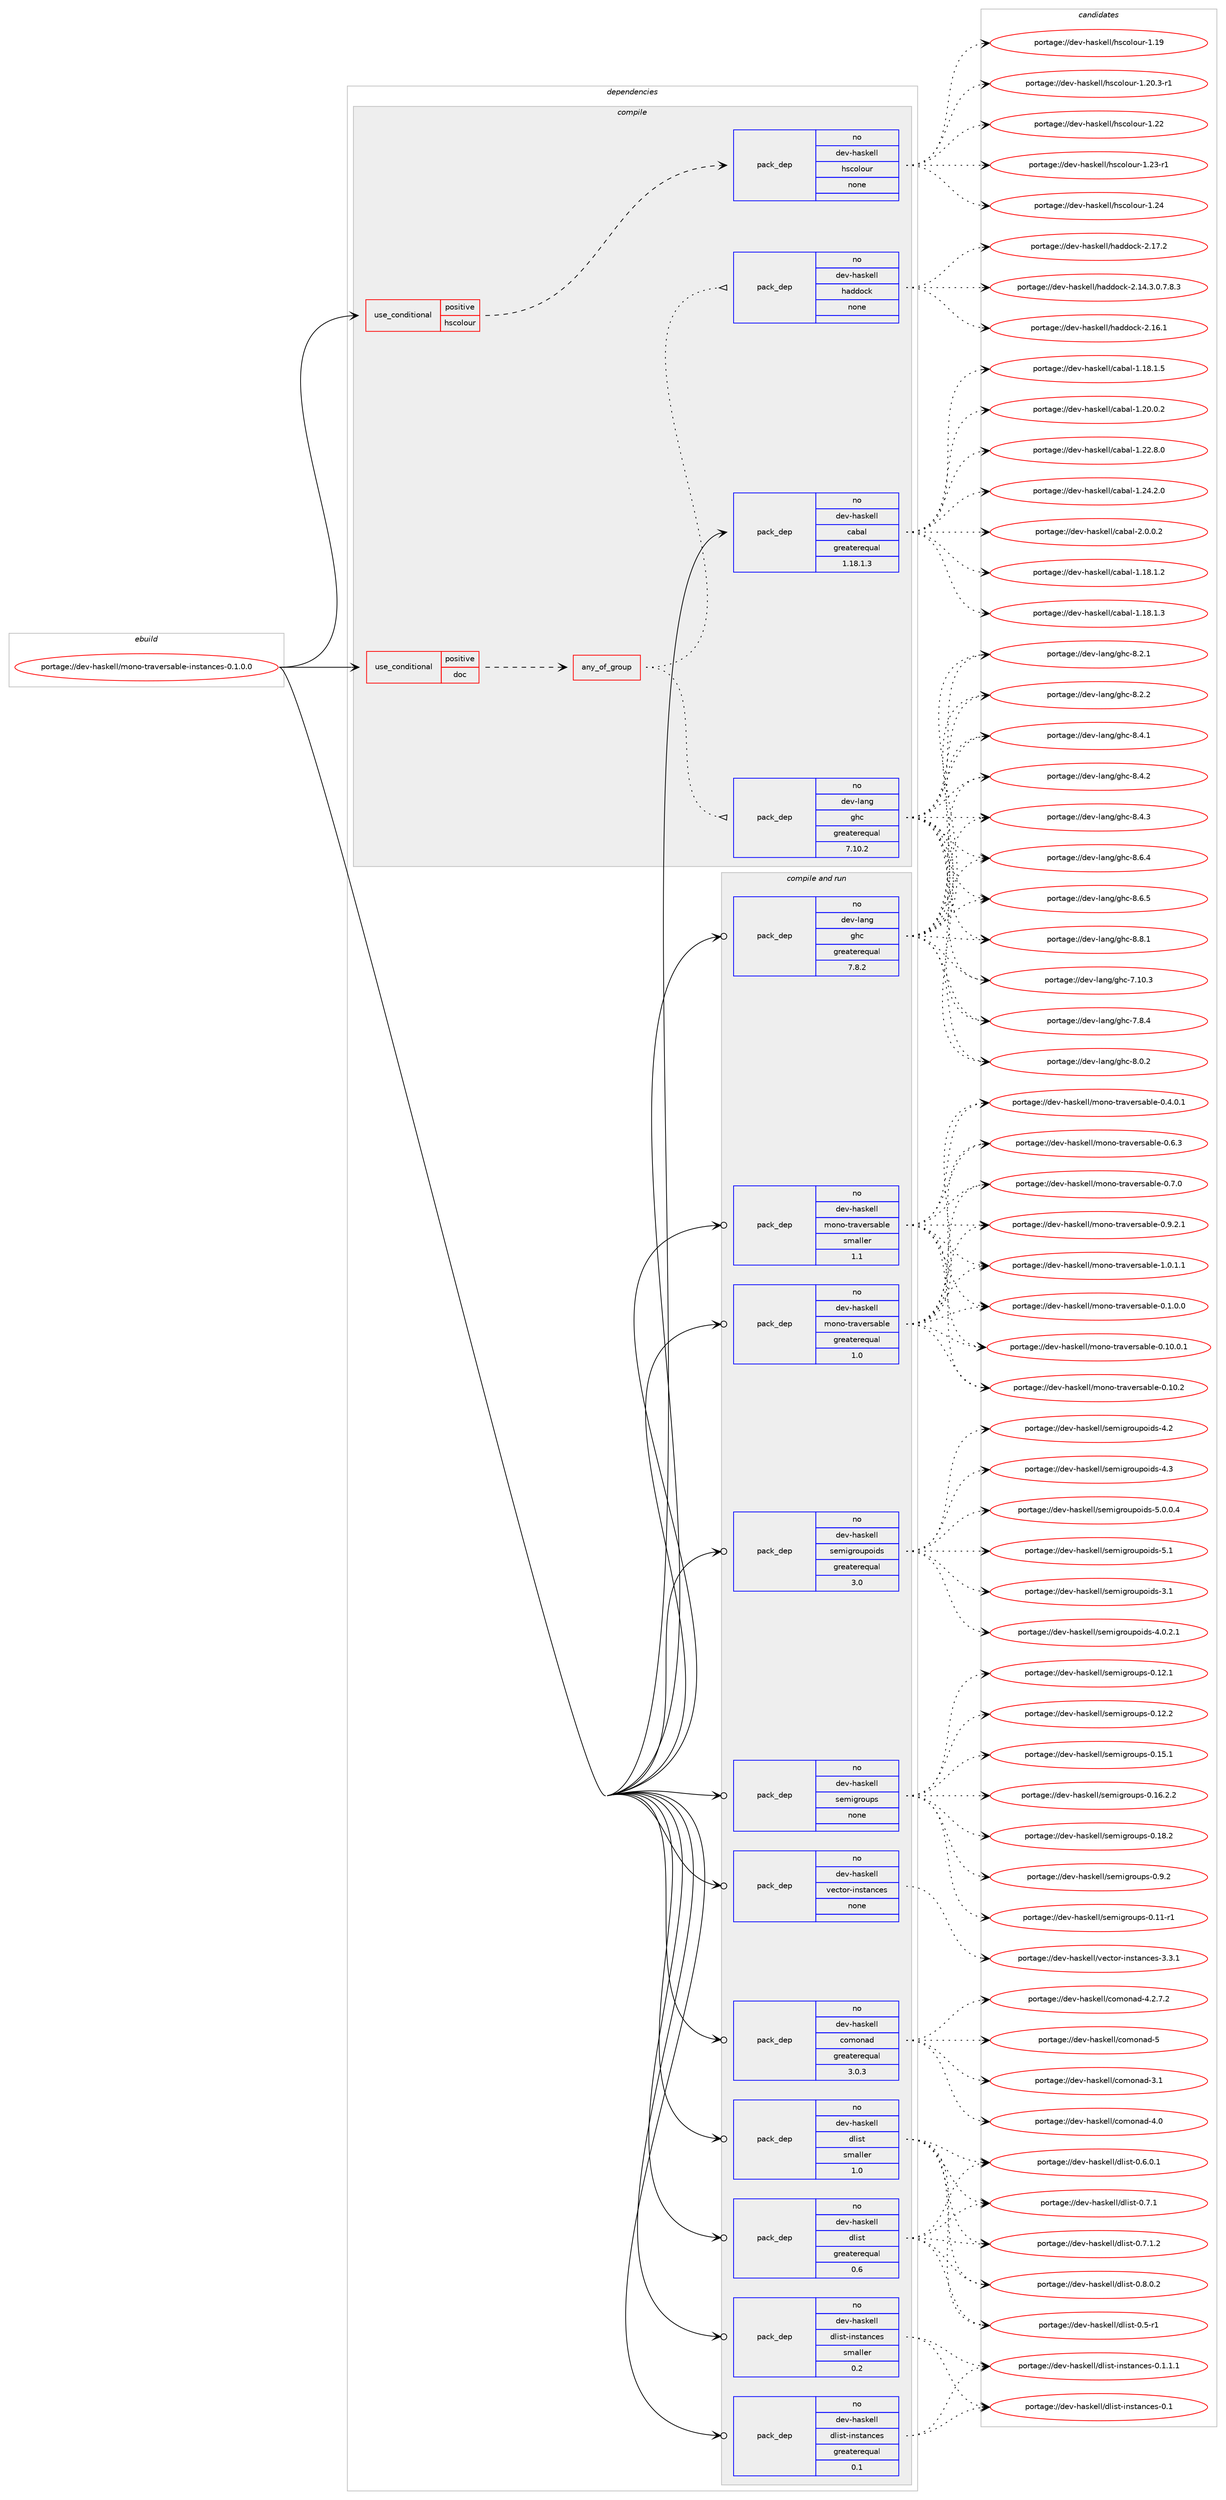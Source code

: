 digraph prolog {

# *************
# Graph options
# *************

newrank=true;
concentrate=true;
compound=true;
graph [rankdir=LR,fontname=Helvetica,fontsize=10,ranksep=1.5];#, ranksep=2.5, nodesep=0.2];
edge  [arrowhead=vee];
node  [fontname=Helvetica,fontsize=10];

# **********
# The ebuild
# **********

subgraph cluster_leftcol {
color=gray;
rank=same;
label=<<i>ebuild</i>>;
id [label="portage://dev-haskell/mono-traversable-instances-0.1.0.0", color=red, width=4, href="../dev-haskell/mono-traversable-instances-0.1.0.0.svg"];
}

# ****************
# The dependencies
# ****************

subgraph cluster_midcol {
color=gray;
label=<<i>dependencies</i>>;
subgraph cluster_compile {
fillcolor="#eeeeee";
style=filled;
label=<<i>compile</i>>;
subgraph cond16291 {
dependency75098 [label=<<TABLE BORDER="0" CELLBORDER="1" CELLSPACING="0" CELLPADDING="4"><TR><TD ROWSPAN="3" CELLPADDING="10">use_conditional</TD></TR><TR><TD>positive</TD></TR><TR><TD>doc</TD></TR></TABLE>>, shape=none, color=red];
subgraph any2058 {
dependency75099 [label=<<TABLE BORDER="0" CELLBORDER="1" CELLSPACING="0" CELLPADDING="4"><TR><TD CELLPADDING="10">any_of_group</TD></TR></TABLE>>, shape=none, color=red];subgraph pack56692 {
dependency75100 [label=<<TABLE BORDER="0" CELLBORDER="1" CELLSPACING="0" CELLPADDING="4" WIDTH="220"><TR><TD ROWSPAN="6" CELLPADDING="30">pack_dep</TD></TR><TR><TD WIDTH="110">no</TD></TR><TR><TD>dev-haskell</TD></TR><TR><TD>haddock</TD></TR><TR><TD>none</TD></TR><TR><TD></TD></TR></TABLE>>, shape=none, color=blue];
}
dependency75099:e -> dependency75100:w [weight=20,style="dotted",arrowhead="oinv"];
subgraph pack56693 {
dependency75101 [label=<<TABLE BORDER="0" CELLBORDER="1" CELLSPACING="0" CELLPADDING="4" WIDTH="220"><TR><TD ROWSPAN="6" CELLPADDING="30">pack_dep</TD></TR><TR><TD WIDTH="110">no</TD></TR><TR><TD>dev-lang</TD></TR><TR><TD>ghc</TD></TR><TR><TD>greaterequal</TD></TR><TR><TD>7.10.2</TD></TR></TABLE>>, shape=none, color=blue];
}
dependency75099:e -> dependency75101:w [weight=20,style="dotted",arrowhead="oinv"];
}
dependency75098:e -> dependency75099:w [weight=20,style="dashed",arrowhead="vee"];
}
id:e -> dependency75098:w [weight=20,style="solid",arrowhead="vee"];
subgraph cond16292 {
dependency75102 [label=<<TABLE BORDER="0" CELLBORDER="1" CELLSPACING="0" CELLPADDING="4"><TR><TD ROWSPAN="3" CELLPADDING="10">use_conditional</TD></TR><TR><TD>positive</TD></TR><TR><TD>hscolour</TD></TR></TABLE>>, shape=none, color=red];
subgraph pack56694 {
dependency75103 [label=<<TABLE BORDER="0" CELLBORDER="1" CELLSPACING="0" CELLPADDING="4" WIDTH="220"><TR><TD ROWSPAN="6" CELLPADDING="30">pack_dep</TD></TR><TR><TD WIDTH="110">no</TD></TR><TR><TD>dev-haskell</TD></TR><TR><TD>hscolour</TD></TR><TR><TD>none</TD></TR><TR><TD></TD></TR></TABLE>>, shape=none, color=blue];
}
dependency75102:e -> dependency75103:w [weight=20,style="dashed",arrowhead="vee"];
}
id:e -> dependency75102:w [weight=20,style="solid",arrowhead="vee"];
subgraph pack56695 {
dependency75104 [label=<<TABLE BORDER="0" CELLBORDER="1" CELLSPACING="0" CELLPADDING="4" WIDTH="220"><TR><TD ROWSPAN="6" CELLPADDING="30">pack_dep</TD></TR><TR><TD WIDTH="110">no</TD></TR><TR><TD>dev-haskell</TD></TR><TR><TD>cabal</TD></TR><TR><TD>greaterequal</TD></TR><TR><TD>1.18.1.3</TD></TR></TABLE>>, shape=none, color=blue];
}
id:e -> dependency75104:w [weight=20,style="solid",arrowhead="vee"];
}
subgraph cluster_compileandrun {
fillcolor="#eeeeee";
style=filled;
label=<<i>compile and run</i>>;
subgraph pack56696 {
dependency75105 [label=<<TABLE BORDER="0" CELLBORDER="1" CELLSPACING="0" CELLPADDING="4" WIDTH="220"><TR><TD ROWSPAN="6" CELLPADDING="30">pack_dep</TD></TR><TR><TD WIDTH="110">no</TD></TR><TR><TD>dev-haskell</TD></TR><TR><TD>comonad</TD></TR><TR><TD>greaterequal</TD></TR><TR><TD>3.0.3</TD></TR></TABLE>>, shape=none, color=blue];
}
id:e -> dependency75105:w [weight=20,style="solid",arrowhead="odotvee"];
subgraph pack56697 {
dependency75106 [label=<<TABLE BORDER="0" CELLBORDER="1" CELLSPACING="0" CELLPADDING="4" WIDTH="220"><TR><TD ROWSPAN="6" CELLPADDING="30">pack_dep</TD></TR><TR><TD WIDTH="110">no</TD></TR><TR><TD>dev-haskell</TD></TR><TR><TD>dlist</TD></TR><TR><TD>greaterequal</TD></TR><TR><TD>0.6</TD></TR></TABLE>>, shape=none, color=blue];
}
id:e -> dependency75106:w [weight=20,style="solid",arrowhead="odotvee"];
subgraph pack56698 {
dependency75107 [label=<<TABLE BORDER="0" CELLBORDER="1" CELLSPACING="0" CELLPADDING="4" WIDTH="220"><TR><TD ROWSPAN="6" CELLPADDING="30">pack_dep</TD></TR><TR><TD WIDTH="110">no</TD></TR><TR><TD>dev-haskell</TD></TR><TR><TD>dlist</TD></TR><TR><TD>smaller</TD></TR><TR><TD>1.0</TD></TR></TABLE>>, shape=none, color=blue];
}
id:e -> dependency75107:w [weight=20,style="solid",arrowhead="odotvee"];
subgraph pack56699 {
dependency75108 [label=<<TABLE BORDER="0" CELLBORDER="1" CELLSPACING="0" CELLPADDING="4" WIDTH="220"><TR><TD ROWSPAN="6" CELLPADDING="30">pack_dep</TD></TR><TR><TD WIDTH="110">no</TD></TR><TR><TD>dev-haskell</TD></TR><TR><TD>dlist-instances</TD></TR><TR><TD>greaterequal</TD></TR><TR><TD>0.1</TD></TR></TABLE>>, shape=none, color=blue];
}
id:e -> dependency75108:w [weight=20,style="solid",arrowhead="odotvee"];
subgraph pack56700 {
dependency75109 [label=<<TABLE BORDER="0" CELLBORDER="1" CELLSPACING="0" CELLPADDING="4" WIDTH="220"><TR><TD ROWSPAN="6" CELLPADDING="30">pack_dep</TD></TR><TR><TD WIDTH="110">no</TD></TR><TR><TD>dev-haskell</TD></TR><TR><TD>dlist-instances</TD></TR><TR><TD>smaller</TD></TR><TR><TD>0.2</TD></TR></TABLE>>, shape=none, color=blue];
}
id:e -> dependency75109:w [weight=20,style="solid",arrowhead="odotvee"];
subgraph pack56701 {
dependency75110 [label=<<TABLE BORDER="0" CELLBORDER="1" CELLSPACING="0" CELLPADDING="4" WIDTH="220"><TR><TD ROWSPAN="6" CELLPADDING="30">pack_dep</TD></TR><TR><TD WIDTH="110">no</TD></TR><TR><TD>dev-haskell</TD></TR><TR><TD>mono-traversable</TD></TR><TR><TD>greaterequal</TD></TR><TR><TD>1.0</TD></TR></TABLE>>, shape=none, color=blue];
}
id:e -> dependency75110:w [weight=20,style="solid",arrowhead="odotvee"];
subgraph pack56702 {
dependency75111 [label=<<TABLE BORDER="0" CELLBORDER="1" CELLSPACING="0" CELLPADDING="4" WIDTH="220"><TR><TD ROWSPAN="6" CELLPADDING="30">pack_dep</TD></TR><TR><TD WIDTH="110">no</TD></TR><TR><TD>dev-haskell</TD></TR><TR><TD>mono-traversable</TD></TR><TR><TD>smaller</TD></TR><TR><TD>1.1</TD></TR></TABLE>>, shape=none, color=blue];
}
id:e -> dependency75111:w [weight=20,style="solid",arrowhead="odotvee"];
subgraph pack56703 {
dependency75112 [label=<<TABLE BORDER="0" CELLBORDER="1" CELLSPACING="0" CELLPADDING="4" WIDTH="220"><TR><TD ROWSPAN="6" CELLPADDING="30">pack_dep</TD></TR><TR><TD WIDTH="110">no</TD></TR><TR><TD>dev-haskell</TD></TR><TR><TD>semigroupoids</TD></TR><TR><TD>greaterequal</TD></TR><TR><TD>3.0</TD></TR></TABLE>>, shape=none, color=blue];
}
id:e -> dependency75112:w [weight=20,style="solid",arrowhead="odotvee"];
subgraph pack56704 {
dependency75113 [label=<<TABLE BORDER="0" CELLBORDER="1" CELLSPACING="0" CELLPADDING="4" WIDTH="220"><TR><TD ROWSPAN="6" CELLPADDING="30">pack_dep</TD></TR><TR><TD WIDTH="110">no</TD></TR><TR><TD>dev-haskell</TD></TR><TR><TD>semigroups</TD></TR><TR><TD>none</TD></TR><TR><TD></TD></TR></TABLE>>, shape=none, color=blue];
}
id:e -> dependency75113:w [weight=20,style="solid",arrowhead="odotvee"];
subgraph pack56705 {
dependency75114 [label=<<TABLE BORDER="0" CELLBORDER="1" CELLSPACING="0" CELLPADDING="4" WIDTH="220"><TR><TD ROWSPAN="6" CELLPADDING="30">pack_dep</TD></TR><TR><TD WIDTH="110">no</TD></TR><TR><TD>dev-haskell</TD></TR><TR><TD>vector-instances</TD></TR><TR><TD>none</TD></TR><TR><TD></TD></TR></TABLE>>, shape=none, color=blue];
}
id:e -> dependency75114:w [weight=20,style="solid",arrowhead="odotvee"];
subgraph pack56706 {
dependency75115 [label=<<TABLE BORDER="0" CELLBORDER="1" CELLSPACING="0" CELLPADDING="4" WIDTH="220"><TR><TD ROWSPAN="6" CELLPADDING="30">pack_dep</TD></TR><TR><TD WIDTH="110">no</TD></TR><TR><TD>dev-lang</TD></TR><TR><TD>ghc</TD></TR><TR><TD>greaterequal</TD></TR><TR><TD>7.8.2</TD></TR></TABLE>>, shape=none, color=blue];
}
id:e -> dependency75115:w [weight=20,style="solid",arrowhead="odotvee"];
}
subgraph cluster_run {
fillcolor="#eeeeee";
style=filled;
label=<<i>run</i>>;
}
}

# **************
# The candidates
# **************

subgraph cluster_choices {
rank=same;
color=gray;
label=<<i>candidates</i>>;

subgraph choice56692 {
color=black;
nodesep=1;
choiceportage1001011184510497115107101108108471049710010011199107455046495246514648465546564651 [label="portage://dev-haskell/haddock-2.14.3.0.7.8.3", color=red, width=4,href="../dev-haskell/haddock-2.14.3.0.7.8.3.svg"];
choiceportage100101118451049711510710110810847104971001001119910745504649544649 [label="portage://dev-haskell/haddock-2.16.1", color=red, width=4,href="../dev-haskell/haddock-2.16.1.svg"];
choiceportage100101118451049711510710110810847104971001001119910745504649554650 [label="portage://dev-haskell/haddock-2.17.2", color=red, width=4,href="../dev-haskell/haddock-2.17.2.svg"];
dependency75100:e -> choiceportage1001011184510497115107101108108471049710010011199107455046495246514648465546564651:w [style=dotted,weight="100"];
dependency75100:e -> choiceportage100101118451049711510710110810847104971001001119910745504649544649:w [style=dotted,weight="100"];
dependency75100:e -> choiceportage100101118451049711510710110810847104971001001119910745504649554650:w [style=dotted,weight="100"];
}
subgraph choice56693 {
color=black;
nodesep=1;
choiceportage1001011184510897110103471031049945554649484651 [label="portage://dev-lang/ghc-7.10.3", color=red, width=4,href="../dev-lang/ghc-7.10.3.svg"];
choiceportage10010111845108971101034710310499455546564652 [label="portage://dev-lang/ghc-7.8.4", color=red, width=4,href="../dev-lang/ghc-7.8.4.svg"];
choiceportage10010111845108971101034710310499455646484650 [label="portage://dev-lang/ghc-8.0.2", color=red, width=4,href="../dev-lang/ghc-8.0.2.svg"];
choiceportage10010111845108971101034710310499455646504649 [label="portage://dev-lang/ghc-8.2.1", color=red, width=4,href="../dev-lang/ghc-8.2.1.svg"];
choiceportage10010111845108971101034710310499455646504650 [label="portage://dev-lang/ghc-8.2.2", color=red, width=4,href="../dev-lang/ghc-8.2.2.svg"];
choiceportage10010111845108971101034710310499455646524649 [label="portage://dev-lang/ghc-8.4.1", color=red, width=4,href="../dev-lang/ghc-8.4.1.svg"];
choiceportage10010111845108971101034710310499455646524650 [label="portage://dev-lang/ghc-8.4.2", color=red, width=4,href="../dev-lang/ghc-8.4.2.svg"];
choiceportage10010111845108971101034710310499455646524651 [label="portage://dev-lang/ghc-8.4.3", color=red, width=4,href="../dev-lang/ghc-8.4.3.svg"];
choiceportage10010111845108971101034710310499455646544652 [label="portage://dev-lang/ghc-8.6.4", color=red, width=4,href="../dev-lang/ghc-8.6.4.svg"];
choiceportage10010111845108971101034710310499455646544653 [label="portage://dev-lang/ghc-8.6.5", color=red, width=4,href="../dev-lang/ghc-8.6.5.svg"];
choiceportage10010111845108971101034710310499455646564649 [label="portage://dev-lang/ghc-8.8.1", color=red, width=4,href="../dev-lang/ghc-8.8.1.svg"];
dependency75101:e -> choiceportage1001011184510897110103471031049945554649484651:w [style=dotted,weight="100"];
dependency75101:e -> choiceportage10010111845108971101034710310499455546564652:w [style=dotted,weight="100"];
dependency75101:e -> choiceportage10010111845108971101034710310499455646484650:w [style=dotted,weight="100"];
dependency75101:e -> choiceportage10010111845108971101034710310499455646504649:w [style=dotted,weight="100"];
dependency75101:e -> choiceportage10010111845108971101034710310499455646504650:w [style=dotted,weight="100"];
dependency75101:e -> choiceportage10010111845108971101034710310499455646524649:w [style=dotted,weight="100"];
dependency75101:e -> choiceportage10010111845108971101034710310499455646524650:w [style=dotted,weight="100"];
dependency75101:e -> choiceportage10010111845108971101034710310499455646524651:w [style=dotted,weight="100"];
dependency75101:e -> choiceportage10010111845108971101034710310499455646544652:w [style=dotted,weight="100"];
dependency75101:e -> choiceportage10010111845108971101034710310499455646544653:w [style=dotted,weight="100"];
dependency75101:e -> choiceportage10010111845108971101034710310499455646564649:w [style=dotted,weight="100"];
}
subgraph choice56694 {
color=black;
nodesep=1;
choiceportage100101118451049711510710110810847104115991111081111171144549464957 [label="portage://dev-haskell/hscolour-1.19", color=red, width=4,href="../dev-haskell/hscolour-1.19.svg"];
choiceportage10010111845104971151071011081084710411599111108111117114454946504846514511449 [label="portage://dev-haskell/hscolour-1.20.3-r1", color=red, width=4,href="../dev-haskell/hscolour-1.20.3-r1.svg"];
choiceportage100101118451049711510710110810847104115991111081111171144549465050 [label="portage://dev-haskell/hscolour-1.22", color=red, width=4,href="../dev-haskell/hscolour-1.22.svg"];
choiceportage1001011184510497115107101108108471041159911110811111711445494650514511449 [label="portage://dev-haskell/hscolour-1.23-r1", color=red, width=4,href="../dev-haskell/hscolour-1.23-r1.svg"];
choiceportage100101118451049711510710110810847104115991111081111171144549465052 [label="portage://dev-haskell/hscolour-1.24", color=red, width=4,href="../dev-haskell/hscolour-1.24.svg"];
dependency75103:e -> choiceportage100101118451049711510710110810847104115991111081111171144549464957:w [style=dotted,weight="100"];
dependency75103:e -> choiceportage10010111845104971151071011081084710411599111108111117114454946504846514511449:w [style=dotted,weight="100"];
dependency75103:e -> choiceportage100101118451049711510710110810847104115991111081111171144549465050:w [style=dotted,weight="100"];
dependency75103:e -> choiceportage1001011184510497115107101108108471041159911110811111711445494650514511449:w [style=dotted,weight="100"];
dependency75103:e -> choiceportage100101118451049711510710110810847104115991111081111171144549465052:w [style=dotted,weight="100"];
}
subgraph choice56695 {
color=black;
nodesep=1;
choiceportage10010111845104971151071011081084799979897108454946495646494650 [label="portage://dev-haskell/cabal-1.18.1.2", color=red, width=4,href="../dev-haskell/cabal-1.18.1.2.svg"];
choiceportage10010111845104971151071011081084799979897108454946495646494651 [label="portage://dev-haskell/cabal-1.18.1.3", color=red, width=4,href="../dev-haskell/cabal-1.18.1.3.svg"];
choiceportage10010111845104971151071011081084799979897108454946495646494653 [label="portage://dev-haskell/cabal-1.18.1.5", color=red, width=4,href="../dev-haskell/cabal-1.18.1.5.svg"];
choiceportage10010111845104971151071011081084799979897108454946504846484650 [label="portage://dev-haskell/cabal-1.20.0.2", color=red, width=4,href="../dev-haskell/cabal-1.20.0.2.svg"];
choiceportage10010111845104971151071011081084799979897108454946505046564648 [label="portage://dev-haskell/cabal-1.22.8.0", color=red, width=4,href="../dev-haskell/cabal-1.22.8.0.svg"];
choiceportage10010111845104971151071011081084799979897108454946505246504648 [label="portage://dev-haskell/cabal-1.24.2.0", color=red, width=4,href="../dev-haskell/cabal-1.24.2.0.svg"];
choiceportage100101118451049711510710110810847999798971084550464846484650 [label="portage://dev-haskell/cabal-2.0.0.2", color=red, width=4,href="../dev-haskell/cabal-2.0.0.2.svg"];
dependency75104:e -> choiceportage10010111845104971151071011081084799979897108454946495646494650:w [style=dotted,weight="100"];
dependency75104:e -> choiceportage10010111845104971151071011081084799979897108454946495646494651:w [style=dotted,weight="100"];
dependency75104:e -> choiceportage10010111845104971151071011081084799979897108454946495646494653:w [style=dotted,weight="100"];
dependency75104:e -> choiceportage10010111845104971151071011081084799979897108454946504846484650:w [style=dotted,weight="100"];
dependency75104:e -> choiceportage10010111845104971151071011081084799979897108454946505046564648:w [style=dotted,weight="100"];
dependency75104:e -> choiceportage10010111845104971151071011081084799979897108454946505246504648:w [style=dotted,weight="100"];
dependency75104:e -> choiceportage100101118451049711510710110810847999798971084550464846484650:w [style=dotted,weight="100"];
}
subgraph choice56696 {
color=black;
nodesep=1;
choiceportage100101118451049711510710110810847991111091111109710045514649 [label="portage://dev-haskell/comonad-3.1", color=red, width=4,href="../dev-haskell/comonad-3.1.svg"];
choiceportage100101118451049711510710110810847991111091111109710045524648 [label="portage://dev-haskell/comonad-4.0", color=red, width=4,href="../dev-haskell/comonad-4.0.svg"];
choiceportage10010111845104971151071011081084799111109111110971004552465046554650 [label="portage://dev-haskell/comonad-4.2.7.2", color=red, width=4,href="../dev-haskell/comonad-4.2.7.2.svg"];
choiceportage10010111845104971151071011081084799111109111110971004553 [label="portage://dev-haskell/comonad-5", color=red, width=4,href="../dev-haskell/comonad-5.svg"];
dependency75105:e -> choiceportage100101118451049711510710110810847991111091111109710045514649:w [style=dotted,weight="100"];
dependency75105:e -> choiceportage100101118451049711510710110810847991111091111109710045524648:w [style=dotted,weight="100"];
dependency75105:e -> choiceportage10010111845104971151071011081084799111109111110971004552465046554650:w [style=dotted,weight="100"];
dependency75105:e -> choiceportage10010111845104971151071011081084799111109111110971004553:w [style=dotted,weight="100"];
}
subgraph choice56697 {
color=black;
nodesep=1;
choiceportage100101118451049711510710110810847100108105115116454846534511449 [label="portage://dev-haskell/dlist-0.5-r1", color=red, width=4,href="../dev-haskell/dlist-0.5-r1.svg"];
choiceportage1001011184510497115107101108108471001081051151164548465446484649 [label="portage://dev-haskell/dlist-0.6.0.1", color=red, width=4,href="../dev-haskell/dlist-0.6.0.1.svg"];
choiceportage100101118451049711510710110810847100108105115116454846554649 [label="portage://dev-haskell/dlist-0.7.1", color=red, width=4,href="../dev-haskell/dlist-0.7.1.svg"];
choiceportage1001011184510497115107101108108471001081051151164548465546494650 [label="portage://dev-haskell/dlist-0.7.1.2", color=red, width=4,href="../dev-haskell/dlist-0.7.1.2.svg"];
choiceportage1001011184510497115107101108108471001081051151164548465646484650 [label="portage://dev-haskell/dlist-0.8.0.2", color=red, width=4,href="../dev-haskell/dlist-0.8.0.2.svg"];
dependency75106:e -> choiceportage100101118451049711510710110810847100108105115116454846534511449:w [style=dotted,weight="100"];
dependency75106:e -> choiceportage1001011184510497115107101108108471001081051151164548465446484649:w [style=dotted,weight="100"];
dependency75106:e -> choiceportage100101118451049711510710110810847100108105115116454846554649:w [style=dotted,weight="100"];
dependency75106:e -> choiceportage1001011184510497115107101108108471001081051151164548465546494650:w [style=dotted,weight="100"];
dependency75106:e -> choiceportage1001011184510497115107101108108471001081051151164548465646484650:w [style=dotted,weight="100"];
}
subgraph choice56698 {
color=black;
nodesep=1;
choiceportage100101118451049711510710110810847100108105115116454846534511449 [label="portage://dev-haskell/dlist-0.5-r1", color=red, width=4,href="../dev-haskell/dlist-0.5-r1.svg"];
choiceportage1001011184510497115107101108108471001081051151164548465446484649 [label="portage://dev-haskell/dlist-0.6.0.1", color=red, width=4,href="../dev-haskell/dlist-0.6.0.1.svg"];
choiceportage100101118451049711510710110810847100108105115116454846554649 [label="portage://dev-haskell/dlist-0.7.1", color=red, width=4,href="../dev-haskell/dlist-0.7.1.svg"];
choiceportage1001011184510497115107101108108471001081051151164548465546494650 [label="portage://dev-haskell/dlist-0.7.1.2", color=red, width=4,href="../dev-haskell/dlist-0.7.1.2.svg"];
choiceportage1001011184510497115107101108108471001081051151164548465646484650 [label="portage://dev-haskell/dlist-0.8.0.2", color=red, width=4,href="../dev-haskell/dlist-0.8.0.2.svg"];
dependency75107:e -> choiceportage100101118451049711510710110810847100108105115116454846534511449:w [style=dotted,weight="100"];
dependency75107:e -> choiceportage1001011184510497115107101108108471001081051151164548465446484649:w [style=dotted,weight="100"];
dependency75107:e -> choiceportage100101118451049711510710110810847100108105115116454846554649:w [style=dotted,weight="100"];
dependency75107:e -> choiceportage1001011184510497115107101108108471001081051151164548465546494650:w [style=dotted,weight="100"];
dependency75107:e -> choiceportage1001011184510497115107101108108471001081051151164548465646484650:w [style=dotted,weight="100"];
}
subgraph choice56699 {
color=black;
nodesep=1;
choiceportage10010111845104971151071011081084710010810511511645105110115116971109910111545484649 [label="portage://dev-haskell/dlist-instances-0.1", color=red, width=4,href="../dev-haskell/dlist-instances-0.1.svg"];
choiceportage1001011184510497115107101108108471001081051151164510511011511697110991011154548464946494649 [label="portage://dev-haskell/dlist-instances-0.1.1.1", color=red, width=4,href="../dev-haskell/dlist-instances-0.1.1.1.svg"];
dependency75108:e -> choiceportage10010111845104971151071011081084710010810511511645105110115116971109910111545484649:w [style=dotted,weight="100"];
dependency75108:e -> choiceportage1001011184510497115107101108108471001081051151164510511011511697110991011154548464946494649:w [style=dotted,weight="100"];
}
subgraph choice56700 {
color=black;
nodesep=1;
choiceportage10010111845104971151071011081084710010810511511645105110115116971109910111545484649 [label="portage://dev-haskell/dlist-instances-0.1", color=red, width=4,href="../dev-haskell/dlist-instances-0.1.svg"];
choiceportage1001011184510497115107101108108471001081051151164510511011511697110991011154548464946494649 [label="portage://dev-haskell/dlist-instances-0.1.1.1", color=red, width=4,href="../dev-haskell/dlist-instances-0.1.1.1.svg"];
dependency75109:e -> choiceportage10010111845104971151071011081084710010810511511645105110115116971109910111545484649:w [style=dotted,weight="100"];
dependency75109:e -> choiceportage1001011184510497115107101108108471001081051151164510511011511697110991011154548464946494649:w [style=dotted,weight="100"];
}
subgraph choice56701 {
color=black;
nodesep=1;
choiceportage100101118451049711510710110810847109111110111451161149711810111411597981081014548464946484648 [label="portage://dev-haskell/mono-traversable-0.1.0.0", color=red, width=4,href="../dev-haskell/mono-traversable-0.1.0.0.svg"];
choiceportage10010111845104971151071011081084710911111011145116114971181011141159798108101454846494846484649 [label="portage://dev-haskell/mono-traversable-0.10.0.1", color=red, width=4,href="../dev-haskell/mono-traversable-0.10.0.1.svg"];
choiceportage1001011184510497115107101108108471091111101114511611497118101114115979810810145484649484650 [label="portage://dev-haskell/mono-traversable-0.10.2", color=red, width=4,href="../dev-haskell/mono-traversable-0.10.2.svg"];
choiceportage100101118451049711510710110810847109111110111451161149711810111411597981081014548465246484649 [label="portage://dev-haskell/mono-traversable-0.4.0.1", color=red, width=4,href="../dev-haskell/mono-traversable-0.4.0.1.svg"];
choiceportage10010111845104971151071011081084710911111011145116114971181011141159798108101454846544651 [label="portage://dev-haskell/mono-traversable-0.6.3", color=red, width=4,href="../dev-haskell/mono-traversable-0.6.3.svg"];
choiceportage10010111845104971151071011081084710911111011145116114971181011141159798108101454846554648 [label="portage://dev-haskell/mono-traversable-0.7.0", color=red, width=4,href="../dev-haskell/mono-traversable-0.7.0.svg"];
choiceportage100101118451049711510710110810847109111110111451161149711810111411597981081014548465746504649 [label="portage://dev-haskell/mono-traversable-0.9.2.1", color=red, width=4,href="../dev-haskell/mono-traversable-0.9.2.1.svg"];
choiceportage100101118451049711510710110810847109111110111451161149711810111411597981081014549464846494649 [label="portage://dev-haskell/mono-traversable-1.0.1.1", color=red, width=4,href="../dev-haskell/mono-traversable-1.0.1.1.svg"];
dependency75110:e -> choiceportage100101118451049711510710110810847109111110111451161149711810111411597981081014548464946484648:w [style=dotted,weight="100"];
dependency75110:e -> choiceportage10010111845104971151071011081084710911111011145116114971181011141159798108101454846494846484649:w [style=dotted,weight="100"];
dependency75110:e -> choiceportage1001011184510497115107101108108471091111101114511611497118101114115979810810145484649484650:w [style=dotted,weight="100"];
dependency75110:e -> choiceportage100101118451049711510710110810847109111110111451161149711810111411597981081014548465246484649:w [style=dotted,weight="100"];
dependency75110:e -> choiceportage10010111845104971151071011081084710911111011145116114971181011141159798108101454846544651:w [style=dotted,weight="100"];
dependency75110:e -> choiceportage10010111845104971151071011081084710911111011145116114971181011141159798108101454846554648:w [style=dotted,weight="100"];
dependency75110:e -> choiceportage100101118451049711510710110810847109111110111451161149711810111411597981081014548465746504649:w [style=dotted,weight="100"];
dependency75110:e -> choiceportage100101118451049711510710110810847109111110111451161149711810111411597981081014549464846494649:w [style=dotted,weight="100"];
}
subgraph choice56702 {
color=black;
nodesep=1;
choiceportage100101118451049711510710110810847109111110111451161149711810111411597981081014548464946484648 [label="portage://dev-haskell/mono-traversable-0.1.0.0", color=red, width=4,href="../dev-haskell/mono-traversable-0.1.0.0.svg"];
choiceportage10010111845104971151071011081084710911111011145116114971181011141159798108101454846494846484649 [label="portage://dev-haskell/mono-traversable-0.10.0.1", color=red, width=4,href="../dev-haskell/mono-traversable-0.10.0.1.svg"];
choiceportage1001011184510497115107101108108471091111101114511611497118101114115979810810145484649484650 [label="portage://dev-haskell/mono-traversable-0.10.2", color=red, width=4,href="../dev-haskell/mono-traversable-0.10.2.svg"];
choiceportage100101118451049711510710110810847109111110111451161149711810111411597981081014548465246484649 [label="portage://dev-haskell/mono-traversable-0.4.0.1", color=red, width=4,href="../dev-haskell/mono-traversable-0.4.0.1.svg"];
choiceportage10010111845104971151071011081084710911111011145116114971181011141159798108101454846544651 [label="portage://dev-haskell/mono-traversable-0.6.3", color=red, width=4,href="../dev-haskell/mono-traversable-0.6.3.svg"];
choiceportage10010111845104971151071011081084710911111011145116114971181011141159798108101454846554648 [label="portage://dev-haskell/mono-traversable-0.7.0", color=red, width=4,href="../dev-haskell/mono-traversable-0.7.0.svg"];
choiceportage100101118451049711510710110810847109111110111451161149711810111411597981081014548465746504649 [label="portage://dev-haskell/mono-traversable-0.9.2.1", color=red, width=4,href="../dev-haskell/mono-traversable-0.9.2.1.svg"];
choiceportage100101118451049711510710110810847109111110111451161149711810111411597981081014549464846494649 [label="portage://dev-haskell/mono-traversable-1.0.1.1", color=red, width=4,href="../dev-haskell/mono-traversable-1.0.1.1.svg"];
dependency75111:e -> choiceportage100101118451049711510710110810847109111110111451161149711810111411597981081014548464946484648:w [style=dotted,weight="100"];
dependency75111:e -> choiceportage10010111845104971151071011081084710911111011145116114971181011141159798108101454846494846484649:w [style=dotted,weight="100"];
dependency75111:e -> choiceportage1001011184510497115107101108108471091111101114511611497118101114115979810810145484649484650:w [style=dotted,weight="100"];
dependency75111:e -> choiceportage100101118451049711510710110810847109111110111451161149711810111411597981081014548465246484649:w [style=dotted,weight="100"];
dependency75111:e -> choiceportage10010111845104971151071011081084710911111011145116114971181011141159798108101454846544651:w [style=dotted,weight="100"];
dependency75111:e -> choiceportage10010111845104971151071011081084710911111011145116114971181011141159798108101454846554648:w [style=dotted,weight="100"];
dependency75111:e -> choiceportage100101118451049711510710110810847109111110111451161149711810111411597981081014548465746504649:w [style=dotted,weight="100"];
dependency75111:e -> choiceportage100101118451049711510710110810847109111110111451161149711810111411597981081014549464846494649:w [style=dotted,weight="100"];
}
subgraph choice56703 {
color=black;
nodesep=1;
choiceportage10010111845104971151071011081084711510110910510311411111711211110510011545514649 [label="portage://dev-haskell/semigroupoids-3.1", color=red, width=4,href="../dev-haskell/semigroupoids-3.1.svg"];
choiceportage1001011184510497115107101108108471151011091051031141111171121111051001154552464846504649 [label="portage://dev-haskell/semigroupoids-4.0.2.1", color=red, width=4,href="../dev-haskell/semigroupoids-4.0.2.1.svg"];
choiceportage10010111845104971151071011081084711510110910510311411111711211110510011545524650 [label="portage://dev-haskell/semigroupoids-4.2", color=red, width=4,href="../dev-haskell/semigroupoids-4.2.svg"];
choiceportage10010111845104971151071011081084711510110910510311411111711211110510011545524651 [label="portage://dev-haskell/semigroupoids-4.3", color=red, width=4,href="../dev-haskell/semigroupoids-4.3.svg"];
choiceportage1001011184510497115107101108108471151011091051031141111171121111051001154553464846484652 [label="portage://dev-haskell/semigroupoids-5.0.0.4", color=red, width=4,href="../dev-haskell/semigroupoids-5.0.0.4.svg"];
choiceportage10010111845104971151071011081084711510110910510311411111711211110510011545534649 [label="portage://dev-haskell/semigroupoids-5.1", color=red, width=4,href="../dev-haskell/semigroupoids-5.1.svg"];
dependency75112:e -> choiceportage10010111845104971151071011081084711510110910510311411111711211110510011545514649:w [style=dotted,weight="100"];
dependency75112:e -> choiceportage1001011184510497115107101108108471151011091051031141111171121111051001154552464846504649:w [style=dotted,weight="100"];
dependency75112:e -> choiceportage10010111845104971151071011081084711510110910510311411111711211110510011545524650:w [style=dotted,weight="100"];
dependency75112:e -> choiceportage10010111845104971151071011081084711510110910510311411111711211110510011545524651:w [style=dotted,weight="100"];
dependency75112:e -> choiceportage1001011184510497115107101108108471151011091051031141111171121111051001154553464846484652:w [style=dotted,weight="100"];
dependency75112:e -> choiceportage10010111845104971151071011081084711510110910510311411111711211110510011545534649:w [style=dotted,weight="100"];
}
subgraph choice56704 {
color=black;
nodesep=1;
choiceportage10010111845104971151071011081084711510110910510311411111711211545484649494511449 [label="portage://dev-haskell/semigroups-0.11-r1", color=red, width=4,href="../dev-haskell/semigroups-0.11-r1.svg"];
choiceportage10010111845104971151071011081084711510110910510311411111711211545484649504649 [label="portage://dev-haskell/semigroups-0.12.1", color=red, width=4,href="../dev-haskell/semigroups-0.12.1.svg"];
choiceportage10010111845104971151071011081084711510110910510311411111711211545484649504650 [label="portage://dev-haskell/semigroups-0.12.2", color=red, width=4,href="../dev-haskell/semigroups-0.12.2.svg"];
choiceportage10010111845104971151071011081084711510110910510311411111711211545484649534649 [label="portage://dev-haskell/semigroups-0.15.1", color=red, width=4,href="../dev-haskell/semigroups-0.15.1.svg"];
choiceportage100101118451049711510710110810847115101109105103114111117112115454846495446504650 [label="portage://dev-haskell/semigroups-0.16.2.2", color=red, width=4,href="../dev-haskell/semigroups-0.16.2.2.svg"];
choiceportage10010111845104971151071011081084711510110910510311411111711211545484649564650 [label="portage://dev-haskell/semigroups-0.18.2", color=red, width=4,href="../dev-haskell/semigroups-0.18.2.svg"];
choiceportage100101118451049711510710110810847115101109105103114111117112115454846574650 [label="portage://dev-haskell/semigroups-0.9.2", color=red, width=4,href="../dev-haskell/semigroups-0.9.2.svg"];
dependency75113:e -> choiceportage10010111845104971151071011081084711510110910510311411111711211545484649494511449:w [style=dotted,weight="100"];
dependency75113:e -> choiceportage10010111845104971151071011081084711510110910510311411111711211545484649504649:w [style=dotted,weight="100"];
dependency75113:e -> choiceportage10010111845104971151071011081084711510110910510311411111711211545484649504650:w [style=dotted,weight="100"];
dependency75113:e -> choiceportage10010111845104971151071011081084711510110910510311411111711211545484649534649:w [style=dotted,weight="100"];
dependency75113:e -> choiceportage100101118451049711510710110810847115101109105103114111117112115454846495446504650:w [style=dotted,weight="100"];
dependency75113:e -> choiceportage10010111845104971151071011081084711510110910510311411111711211545484649564650:w [style=dotted,weight="100"];
dependency75113:e -> choiceportage100101118451049711510710110810847115101109105103114111117112115454846574650:w [style=dotted,weight="100"];
}
subgraph choice56705 {
color=black;
nodesep=1;
choiceportage10010111845104971151071011081084711810199116111114451051101151169711099101115455146514649 [label="portage://dev-haskell/vector-instances-3.3.1", color=red, width=4,href="../dev-haskell/vector-instances-3.3.1.svg"];
dependency75114:e -> choiceportage10010111845104971151071011081084711810199116111114451051101151169711099101115455146514649:w [style=dotted,weight="100"];
}
subgraph choice56706 {
color=black;
nodesep=1;
choiceportage1001011184510897110103471031049945554649484651 [label="portage://dev-lang/ghc-7.10.3", color=red, width=4,href="../dev-lang/ghc-7.10.3.svg"];
choiceportage10010111845108971101034710310499455546564652 [label="portage://dev-lang/ghc-7.8.4", color=red, width=4,href="../dev-lang/ghc-7.8.4.svg"];
choiceportage10010111845108971101034710310499455646484650 [label="portage://dev-lang/ghc-8.0.2", color=red, width=4,href="../dev-lang/ghc-8.0.2.svg"];
choiceportage10010111845108971101034710310499455646504649 [label="portage://dev-lang/ghc-8.2.1", color=red, width=4,href="../dev-lang/ghc-8.2.1.svg"];
choiceportage10010111845108971101034710310499455646504650 [label="portage://dev-lang/ghc-8.2.2", color=red, width=4,href="../dev-lang/ghc-8.2.2.svg"];
choiceportage10010111845108971101034710310499455646524649 [label="portage://dev-lang/ghc-8.4.1", color=red, width=4,href="../dev-lang/ghc-8.4.1.svg"];
choiceportage10010111845108971101034710310499455646524650 [label="portage://dev-lang/ghc-8.4.2", color=red, width=4,href="../dev-lang/ghc-8.4.2.svg"];
choiceportage10010111845108971101034710310499455646524651 [label="portage://dev-lang/ghc-8.4.3", color=red, width=4,href="../dev-lang/ghc-8.4.3.svg"];
choiceportage10010111845108971101034710310499455646544652 [label="portage://dev-lang/ghc-8.6.4", color=red, width=4,href="../dev-lang/ghc-8.6.4.svg"];
choiceportage10010111845108971101034710310499455646544653 [label="portage://dev-lang/ghc-8.6.5", color=red, width=4,href="../dev-lang/ghc-8.6.5.svg"];
choiceportage10010111845108971101034710310499455646564649 [label="portage://dev-lang/ghc-8.8.1", color=red, width=4,href="../dev-lang/ghc-8.8.1.svg"];
dependency75115:e -> choiceportage1001011184510897110103471031049945554649484651:w [style=dotted,weight="100"];
dependency75115:e -> choiceportage10010111845108971101034710310499455546564652:w [style=dotted,weight="100"];
dependency75115:e -> choiceportage10010111845108971101034710310499455646484650:w [style=dotted,weight="100"];
dependency75115:e -> choiceportage10010111845108971101034710310499455646504649:w [style=dotted,weight="100"];
dependency75115:e -> choiceportage10010111845108971101034710310499455646504650:w [style=dotted,weight="100"];
dependency75115:e -> choiceportage10010111845108971101034710310499455646524649:w [style=dotted,weight="100"];
dependency75115:e -> choiceportage10010111845108971101034710310499455646524650:w [style=dotted,weight="100"];
dependency75115:e -> choiceportage10010111845108971101034710310499455646524651:w [style=dotted,weight="100"];
dependency75115:e -> choiceportage10010111845108971101034710310499455646544652:w [style=dotted,weight="100"];
dependency75115:e -> choiceportage10010111845108971101034710310499455646544653:w [style=dotted,weight="100"];
dependency75115:e -> choiceportage10010111845108971101034710310499455646564649:w [style=dotted,weight="100"];
}
}

}
